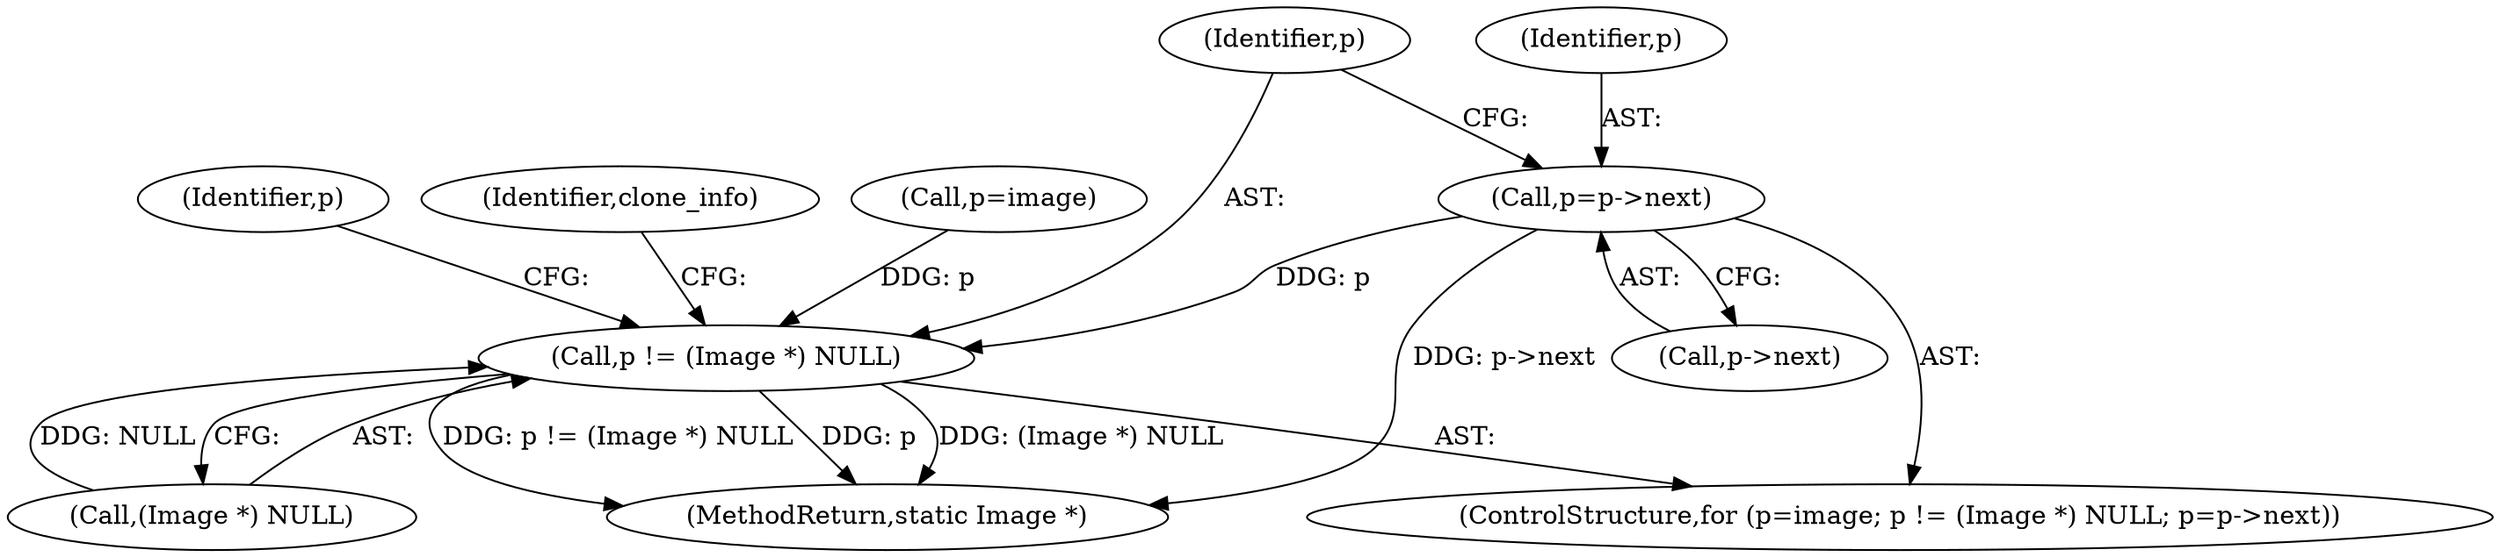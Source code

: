 digraph "0_ImageMagick_437a35e57db5ec078f4a3ccbf71f941276e88430@pointer" {
"1001780" [label="(Call,p=p->next)"];
"1001775" [label="(Call,p != (Image *) NULL)"];
"1001787" [label="(Identifier,p)"];
"1001780" [label="(Call,p=p->next)"];
"1001775" [label="(Call,p != (Image *) NULL)"];
"1001838" [label="(MethodReturn,static Image *)"];
"1001771" [label="(ControlStructure,for (p=image; p != (Image *) NULL; p=p->next))"];
"1001793" [label="(Identifier,clone_info)"];
"1001772" [label="(Call,p=image)"];
"1001777" [label="(Call,(Image *) NULL)"];
"1001781" [label="(Identifier,p)"];
"1001782" [label="(Call,p->next)"];
"1001776" [label="(Identifier,p)"];
"1001780" -> "1001771"  [label="AST: "];
"1001780" -> "1001782"  [label="CFG: "];
"1001781" -> "1001780"  [label="AST: "];
"1001782" -> "1001780"  [label="AST: "];
"1001776" -> "1001780"  [label="CFG: "];
"1001780" -> "1001838"  [label="DDG: p->next"];
"1001780" -> "1001775"  [label="DDG: p"];
"1001775" -> "1001771"  [label="AST: "];
"1001775" -> "1001777"  [label="CFG: "];
"1001776" -> "1001775"  [label="AST: "];
"1001777" -> "1001775"  [label="AST: "];
"1001787" -> "1001775"  [label="CFG: "];
"1001793" -> "1001775"  [label="CFG: "];
"1001775" -> "1001838"  [label="DDG: (Image *) NULL"];
"1001775" -> "1001838"  [label="DDG: p != (Image *) NULL"];
"1001775" -> "1001838"  [label="DDG: p"];
"1001772" -> "1001775"  [label="DDG: p"];
"1001777" -> "1001775"  [label="DDG: NULL"];
}
